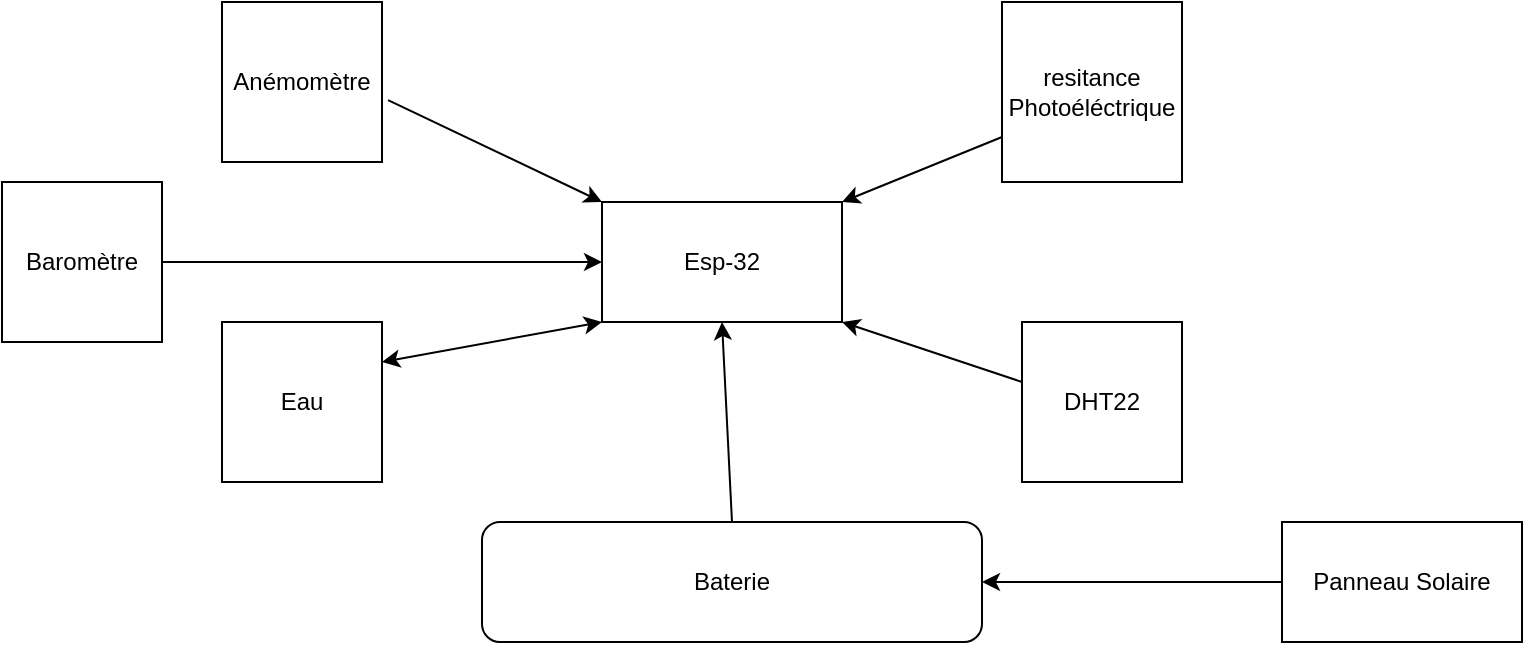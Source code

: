 <mxfile version="22.0.4" type="github">
  <diagram name="Page-1" id="HKyQ7SFtNs1QWSKsJvBo">
    <mxGraphModel dx="1426" dy="793" grid="1" gridSize="10" guides="1" tooltips="1" connect="1" arrows="1" fold="1" page="1" pageScale="1" pageWidth="827" pageHeight="1169" math="0" shadow="0">
      <root>
        <mxCell id="0" />
        <mxCell id="1" parent="0" />
        <mxCell id="zAtbPs-9MWu8oeRty2aT-1" value="Esp-32" style="rounded=0;whiteSpace=wrap;html=1;" vertex="1" parent="1">
          <mxGeometry x="350" y="130" width="120" height="60" as="geometry" />
        </mxCell>
        <mxCell id="zAtbPs-9MWu8oeRty2aT-3" value="Anémomètre" style="whiteSpace=wrap;html=1;aspect=fixed;" vertex="1" parent="1">
          <mxGeometry x="160" y="30" width="80" height="80" as="geometry" />
        </mxCell>
        <mxCell id="zAtbPs-9MWu8oeRty2aT-4" value="Eau" style="whiteSpace=wrap;html=1;aspect=fixed;" vertex="1" parent="1">
          <mxGeometry x="160" y="190" width="80" height="80" as="geometry" />
        </mxCell>
        <mxCell id="zAtbPs-9MWu8oeRty2aT-5" value="resitance&lt;br&gt;Photoéléctrique" style="whiteSpace=wrap;html=1;aspect=fixed;" vertex="1" parent="1">
          <mxGeometry x="550" y="30" width="90" height="90" as="geometry" />
        </mxCell>
        <mxCell id="zAtbPs-9MWu8oeRty2aT-6" value="DHT22" style="whiteSpace=wrap;html=1;aspect=fixed;" vertex="1" parent="1">
          <mxGeometry x="560" y="190" width="80" height="80" as="geometry" />
        </mxCell>
        <mxCell id="zAtbPs-9MWu8oeRty2aT-7" value="Baromètre" style="whiteSpace=wrap;html=1;aspect=fixed;" vertex="1" parent="1">
          <mxGeometry x="50" y="120" width="80" height="80" as="geometry" />
        </mxCell>
        <mxCell id="zAtbPs-9MWu8oeRty2aT-8" value="Baterie" style="rounded=1;whiteSpace=wrap;html=1;" vertex="1" parent="1">
          <mxGeometry x="290" y="290" width="250" height="60" as="geometry" />
        </mxCell>
        <mxCell id="zAtbPs-9MWu8oeRty2aT-9" value="Panneau Solaire" style="rounded=0;whiteSpace=wrap;html=1;" vertex="1" parent="1">
          <mxGeometry x="690" y="290" width="120" height="60" as="geometry" />
        </mxCell>
        <mxCell id="zAtbPs-9MWu8oeRty2aT-10" value="" style="endArrow=classic;html=1;rounded=0;exitX=0.5;exitY=0;exitDx=0;exitDy=0;entryX=0.5;entryY=1;entryDx=0;entryDy=0;" edge="1" parent="1" source="zAtbPs-9MWu8oeRty2aT-8" target="zAtbPs-9MWu8oeRty2aT-1">
          <mxGeometry width="50" height="50" relative="1" as="geometry">
            <mxPoint x="470" y="270" as="sourcePoint" />
            <mxPoint x="430" y="170" as="targetPoint" />
          </mxGeometry>
        </mxCell>
        <mxCell id="zAtbPs-9MWu8oeRty2aT-11" value="" style="endArrow=classic;html=1;rounded=0;entryX=0;entryY=0.5;entryDx=0;entryDy=0;exitX=1;exitY=0.5;exitDx=0;exitDy=0;" edge="1" parent="1" source="zAtbPs-9MWu8oeRty2aT-7" target="zAtbPs-9MWu8oeRty2aT-1">
          <mxGeometry width="50" height="50" relative="1" as="geometry">
            <mxPoint x="175" y="180" as="sourcePoint" />
            <mxPoint x="225" y="130" as="targetPoint" />
          </mxGeometry>
        </mxCell>
        <mxCell id="zAtbPs-9MWu8oeRty2aT-12" value="" style="endArrow=classic;html=1;rounded=0;exitX=1.038;exitY=0.613;exitDx=0;exitDy=0;exitPerimeter=0;entryX=0;entryY=0;entryDx=0;entryDy=0;" edge="1" parent="1" source="zAtbPs-9MWu8oeRty2aT-3" target="zAtbPs-9MWu8oeRty2aT-1">
          <mxGeometry width="50" height="50" relative="1" as="geometry">
            <mxPoint x="260" y="95" as="sourcePoint" />
            <mxPoint x="310" y="45" as="targetPoint" />
          </mxGeometry>
        </mxCell>
        <mxCell id="zAtbPs-9MWu8oeRty2aT-13" value="" style="endArrow=classic;html=1;rounded=0;exitX=0;exitY=0.75;exitDx=0;exitDy=0;entryX=1;entryY=0;entryDx=0;entryDy=0;" edge="1" parent="1" source="zAtbPs-9MWu8oeRty2aT-5" target="zAtbPs-9MWu8oeRty2aT-1">
          <mxGeometry width="50" height="50" relative="1" as="geometry">
            <mxPoint x="450" y="95" as="sourcePoint" />
            <mxPoint x="500" y="45" as="targetPoint" />
          </mxGeometry>
        </mxCell>
        <mxCell id="zAtbPs-9MWu8oeRty2aT-14" value="" style="endArrow=classic;html=1;rounded=0;exitX=0;exitY=0.375;exitDx=0;exitDy=0;exitPerimeter=0;entryX=1;entryY=1;entryDx=0;entryDy=0;" edge="1" parent="1" source="zAtbPs-9MWu8oeRty2aT-6" target="zAtbPs-9MWu8oeRty2aT-1">
          <mxGeometry width="50" height="50" relative="1" as="geometry">
            <mxPoint x="380" y="220" as="sourcePoint" />
            <mxPoint x="430" y="170" as="targetPoint" />
          </mxGeometry>
        </mxCell>
        <mxCell id="zAtbPs-9MWu8oeRty2aT-15" value="" style="endArrow=classic;startArrow=classic;html=1;rounded=0;exitX=1;exitY=0.25;exitDx=0;exitDy=0;entryX=0;entryY=1;entryDx=0;entryDy=0;" edge="1" parent="1" source="zAtbPs-9MWu8oeRty2aT-4" target="zAtbPs-9MWu8oeRty2aT-1">
          <mxGeometry width="50" height="50" relative="1" as="geometry">
            <mxPoint x="380" y="220" as="sourcePoint" />
            <mxPoint x="430" y="170" as="targetPoint" />
          </mxGeometry>
        </mxCell>
        <mxCell id="zAtbPs-9MWu8oeRty2aT-16" value="" style="endArrow=classic;html=1;rounded=0;exitX=0;exitY=0.5;exitDx=0;exitDy=0;" edge="1" parent="1" source="zAtbPs-9MWu8oeRty2aT-9" target="zAtbPs-9MWu8oeRty2aT-8">
          <mxGeometry width="50" height="50" relative="1" as="geometry">
            <mxPoint x="380" y="220" as="sourcePoint" />
            <mxPoint x="430" y="170" as="targetPoint" />
          </mxGeometry>
        </mxCell>
      </root>
    </mxGraphModel>
  </diagram>
</mxfile>
